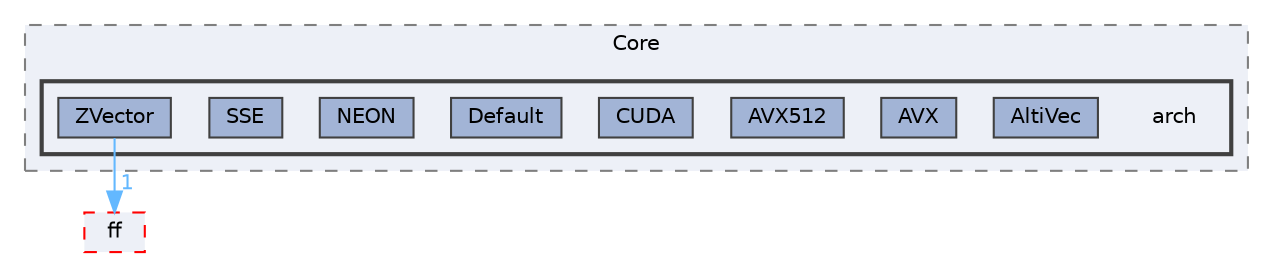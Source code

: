 digraph "external/taskflow/3rd-party/eigen-3.3.7/Eigen/src/Core/arch"
{
 // LATEX_PDF_SIZE
  bgcolor="transparent";
  edge [fontname=Helvetica,fontsize=10,labelfontname=Helvetica,labelfontsize=10];
  node [fontname=Helvetica,fontsize=10,shape=box,height=0.2,width=0.4];
  compound=true
  subgraph clusterdir_548d543c599152d8245696a251d51e6d {
    graph [ bgcolor="#edf0f7", pencolor="grey50", label="Core", fontname=Helvetica,fontsize=10 style="filled,dashed", URL="dir_548d543c599152d8245696a251d51e6d.html",tooltip=""]
  subgraph clusterdir_38c22e1993d986e523413ac2b2f8e0d9 {
    graph [ bgcolor="#edf0f7", pencolor="grey25", label="", fontname=Helvetica,fontsize=10 style="filled,bold", URL="dir_38c22e1993d986e523413ac2b2f8e0d9.html",tooltip=""]
    dir_38c22e1993d986e523413ac2b2f8e0d9 [shape=plaintext, label="arch"];
  dir_0fee21906e45fe2118643abd9deee3f5 [label="AltiVec", fillcolor="#a2b4d6", color="grey25", style="filled", URL="dir_0fee21906e45fe2118643abd9deee3f5.html",tooltip=""];
  dir_741e4cb1f5d35c86feba318663a00422 [label="AVX", fillcolor="#a2b4d6", color="grey25", style="filled", URL="dir_741e4cb1f5d35c86feba318663a00422.html",tooltip=""];
  dir_29dbf572f0fd3950eac4674b21df323b [label="AVX512", fillcolor="#a2b4d6", color="grey25", style="filled", URL="dir_29dbf572f0fd3950eac4674b21df323b.html",tooltip=""];
  dir_0ca36576c82cfcb64fb3b594d040db7c [label="CUDA", fillcolor="#a2b4d6", color="grey25", style="filled", URL="dir_0ca36576c82cfcb64fb3b594d040db7c.html",tooltip=""];
  dir_dc5a4a7857aec8d3efb541cfada1a341 [label="Default", fillcolor="#a2b4d6", color="grey25", style="filled", URL="dir_dc5a4a7857aec8d3efb541cfada1a341.html",tooltip=""];
  dir_54c4ac9632cbfb698f2efc8bb04b6ebc [label="NEON", fillcolor="#a2b4d6", color="grey25", style="filled", URL="dir_54c4ac9632cbfb698f2efc8bb04b6ebc.html",tooltip=""];
  dir_16422fea493ce714387cb7cd25131b72 [label="SSE", fillcolor="#a2b4d6", color="grey25", style="filled", URL="dir_16422fea493ce714387cb7cd25131b72.html",tooltip=""];
  dir_b7c0f6db5bdb0f9821ea00d82d6035f7 [label="ZVector", fillcolor="#a2b4d6", color="grey25", style="filled", URL="dir_b7c0f6db5bdb0f9821ea00d82d6035f7.html",tooltip=""];
  }
  }
  dir_76847c2e48732228b0d9f5df109ae853 [label="ff", fillcolor="#edf0f7", color="red", style="filled,dashed", URL="dir_76847c2e48732228b0d9f5df109ae853.html",tooltip=""];
  dir_b7c0f6db5bdb0f9821ea00d82d6035f7->dir_76847c2e48732228b0d9f5df109ae853 [headlabel="1", labeldistance=1.5 headhref="dir_000950_000311.html" href="dir_000950_000311.html" color="steelblue1" fontcolor="steelblue1"];
}
